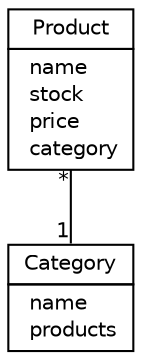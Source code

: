 #!/usr/local/bin/dot
#
# Class diagram 
# Generated by UMLGraph version 281411 (http://www.spinellis.gr/umlgraph/)
#

digraph G {
graph [fontnames="svg"]
edge [fontname="Helvetica",fontsize=10,labelfontname="Helvetica",labelfontsize=10,color="black"];
node [fontname="Helvetica",fontcolor="black",fontsize=10,shape=plaintext,margin=0,width=0,height=0];
nodesep=0.25;
ranksep=0.5;
// gr.spinellis.basic.product.Product
c291 [label=<<table title="gr.spinellis.basic.product.Product" border="0" cellborder="1" cellspacing="0" cellpadding="2"><tr><td><table border="0" cellspacing="0" cellpadding="1"><tr><td align="center" balign="center"> Product </td></tr></table></td></tr><tr><td><table border="0" cellspacing="0" cellpadding="1"><tr><td align="left" balign="left">  name </td></tr><tr><td align="left" balign="left">  stock </td></tr><tr><td align="left" balign="left">  price </td></tr><tr><td align="left" balign="left">  category </td></tr></table></td></tr></table>>];
// gr.spinellis.basic.product.Category
c292 [label=<<table title="gr.spinellis.basic.product.Category" border="0" cellborder="1" cellspacing="0" cellpadding="2"><tr><td><table border="0" cellspacing="0" cellpadding="1"><tr><td align="center" balign="center"> Category </td></tr></table></td></tr><tr><td><table border="0" cellspacing="0" cellpadding="1"><tr><td align="left" balign="left">  name </td></tr><tr><td align="left" balign="left">  products </td></tr></table></td></tr></table>>];
// gr.spinellis.basic.product.Product assoc gr.spinellis.basic.product.Category
c291 -> c292 [arrowhead=none,weight=2,taillabel="*",headlabel="1"];
}

